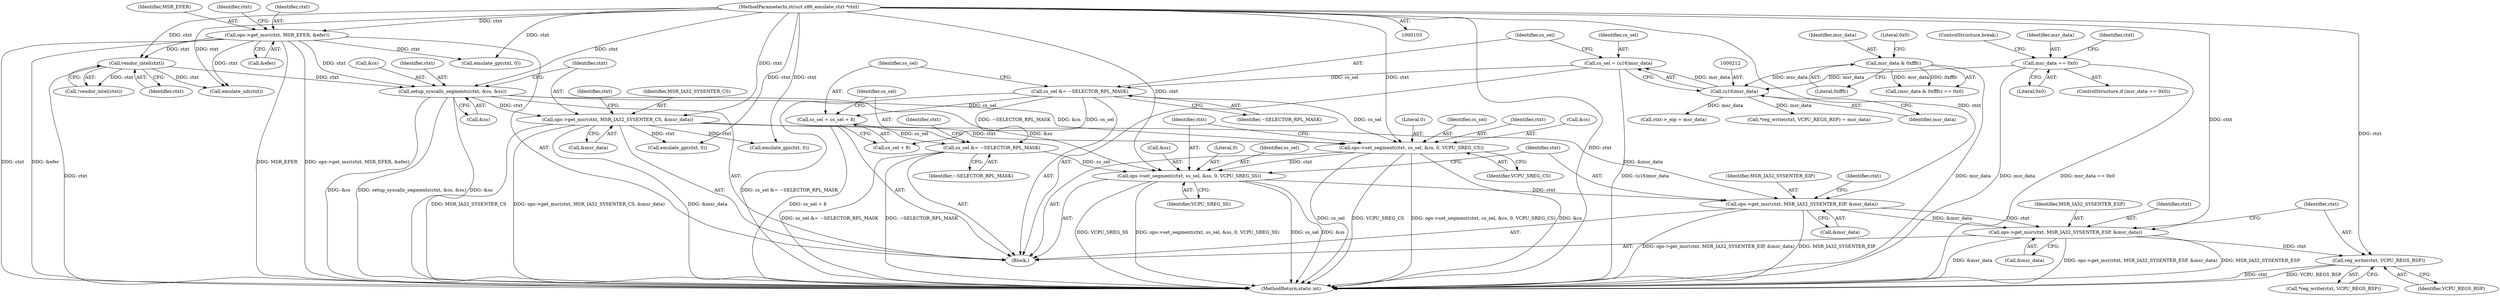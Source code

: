 digraph "1_linux_f3747379accba8e95d70cec0eae0582c8c182050@API" {
"1000277" [label="(Call,reg_write(ctxt, VCPU_REGS_RSP))"];
"1000270" [label="(Call,ops->get_msr(ctxt, MSR_IA32_SYSENTER_ESP, &msr_data))"];
"1000260" [label="(Call,ops->get_msr(ctxt, MSR_IA32_SYSENTER_EIP, &msr_data))"];
"1000253" [label="(Call,ops->set_segment(ctxt, ss_sel, &ss, 0, VCPU_SREG_SS))"];
"1000246" [label="(Call,ops->set_segment(ctxt, cs_sel, &cs, 0, VCPU_SREG_CS))"];
"1000167" [label="(Call,ops->get_msr(ctxt, MSR_IA32_SYSENTER_CS, &msr_data))"];
"1000161" [label="(Call,setup_syscalls_segments(ctxt, &cs, &ss))"];
"1000148" [label="(Call,vendor_intel(ctxt))"];
"1000121" [label="(Call,ops->get_msr(ctxt, MSR_EFER, &efer))"];
"1000104" [label="(MethodParameterIn,struct x86_emulate_ctxt *ctxt)"];
"1000214" [label="(Call,cs_sel &= ~SELECTOR_RPL_MASK)"];
"1000209" [label="(Call,cs_sel = (u16)msr_data)"];
"1000211" [label="(Call,(u16)msr_data)"];
"1000180" [label="(Call,msr_data & 0xfffc)"];
"1000191" [label="(Call,msr_data == 0x0)"];
"1000222" [label="(Call,ss_sel &= ~SELECTOR_RPL_MASK)"];
"1000217" [label="(Call,ss_sel = cs_sel + 8)"];
"1000161" [label="(Call,setup_syscalls_segments(ctxt, &cs, &ss))"];
"1000170" [label="(Call,&msr_data)"];
"1000165" [label="(Call,&ss)"];
"1000191" [label="(Call,msr_data == 0x0)"];
"1000210" [label="(Identifier,cs_sel)"];
"1000104" [label="(MethodParameterIn,struct x86_emulate_ctxt *ctxt)"];
"1000149" [label="(Identifier,ctxt)"];
"1000217" [label="(Call,ss_sel = cs_sel + 8)"];
"1000275" [label="(Call,*reg_write(ctxt, VCPU_REGS_RSP) = msr_data)"];
"1000273" [label="(Call,&msr_data)"];
"1000183" [label="(Literal,0x0)"];
"1000254" [label="(Identifier,ctxt)"];
"1000270" [label="(Call,ops->get_msr(ctxt, MSR_IA32_SYSENTER_ESP, &msr_data))"];
"1000262" [label="(Identifier,MSR_IA32_SYSENTER_EIP)"];
"1000253" [label="(Call,ops->set_segment(ctxt, ss_sel, &ss, 0, VCPU_SREG_SS))"];
"1000258" [label="(Literal,0)"];
"1000251" [label="(Literal,0)"];
"1000195" [label="(Call,emulate_gp(ctxt, 0))"];
"1000163" [label="(Call,&cs)"];
"1000180" [label="(Call,msr_data & 0xfffc)"];
"1000213" [label="(Identifier,msr_data)"];
"1000216" [label="(Identifier,~SELECTOR_RPL_MASK)"];
"1000219" [label="(Call,cs_sel + 8)"];
"1000182" [label="(Literal,0xfffc)"];
"1000255" [label="(Identifier,ss_sel)"];
"1000193" [label="(Literal,0x0)"];
"1000218" [label="(Identifier,ss_sel)"];
"1000223" [label="(Identifier,ss_sel)"];
"1000198" [label="(ControlStructure,break;)"];
"1000122" [label="(Identifier,ctxt)"];
"1000123" [label="(Identifier,MSR_EFER)"];
"1000272" [label="(Identifier,MSR_IA32_SYSENTER_ESP)"];
"1000279" [label="(Identifier,VCPU_REGS_RSP)"];
"1000271" [label="(Identifier,ctxt)"];
"1000179" [label="(Call,(msr_data & 0xfffc) == 0x0)"];
"1000224" [label="(Identifier,~SELECTOR_RPL_MASK)"];
"1000267" [label="(Identifier,ctxt)"];
"1000261" [label="(Identifier,ctxt)"];
"1000265" [label="(Call,ctxt->_eip = msr_data)"];
"1000214" [label="(Call,cs_sel &= ~SELECTOR_RPL_MASK)"];
"1000248" [label="(Identifier,cs_sel)"];
"1000209" [label="(Call,cs_sel = (u16)msr_data)"];
"1000181" [label="(Identifier,msr_data)"];
"1000190" [label="(ControlStructure,if (msr_data == 0x0))"];
"1000222" [label="(Call,ss_sel &= ~SELECTOR_RPL_MASK)"];
"1000151" [label="(Call,emulate_ud(ctxt))"];
"1000277" [label="(Call,reg_write(ctxt, VCPU_REGS_RSP))"];
"1000129" [label="(Identifier,ctxt)"];
"1000167" [label="(Call,ops->get_msr(ctxt, MSR_IA32_SYSENTER_CS, &msr_data))"];
"1000174" [label="(Identifier,ctxt)"];
"1000260" [label="(Call,ops->get_msr(ctxt, MSR_IA32_SYSENTER_EIP, &msr_data))"];
"1000124" [label="(Call,&efer)"];
"1000263" [label="(Call,&msr_data)"];
"1000162" [label="(Identifier,ctxt)"];
"1000148" [label="(Call,vendor_intel(ctxt))"];
"1000211" [label="(Call,(u16)msr_data)"];
"1000259" [label="(Identifier,VCPU_SREG_SS)"];
"1000256" [label="(Call,&ss)"];
"1000252" [label="(Identifier,VCPU_SREG_CS)"];
"1000185" [label="(Call,emulate_gp(ctxt, 0))"];
"1000147" [label="(Call,!vendor_intel(ctxt))"];
"1000192" [label="(Identifier,msr_data)"];
"1000229" [label="(Identifier,ctxt)"];
"1000169" [label="(Identifier,MSR_IA32_SYSENTER_CS)"];
"1000278" [label="(Identifier,ctxt)"];
"1000276" [label="(Call,*reg_write(ctxt, VCPU_REGS_RSP))"];
"1000121" [label="(Call,ops->get_msr(ctxt, MSR_EFER, &efer))"];
"1000283" [label="(MethodReturn,static int)"];
"1000133" [label="(Call,emulate_gp(ctxt, 0))"];
"1000215" [label="(Identifier,cs_sel)"];
"1000168" [label="(Identifier,ctxt)"];
"1000247" [label="(Identifier,ctxt)"];
"1000249" [label="(Call,&cs)"];
"1000105" [label="(Block,)"];
"1000246" [label="(Call,ops->set_segment(ctxt, cs_sel, &cs, 0, VCPU_SREG_CS))"];
"1000196" [label="(Identifier,ctxt)"];
"1000277" -> "1000276"  [label="AST: "];
"1000277" -> "1000279"  [label="CFG: "];
"1000278" -> "1000277"  [label="AST: "];
"1000279" -> "1000277"  [label="AST: "];
"1000276" -> "1000277"  [label="CFG: "];
"1000277" -> "1000283"  [label="DDG: ctxt"];
"1000277" -> "1000283"  [label="DDG: VCPU_REGS_RSP"];
"1000270" -> "1000277"  [label="DDG: ctxt"];
"1000104" -> "1000277"  [label="DDG: ctxt"];
"1000270" -> "1000105"  [label="AST: "];
"1000270" -> "1000273"  [label="CFG: "];
"1000271" -> "1000270"  [label="AST: "];
"1000272" -> "1000270"  [label="AST: "];
"1000273" -> "1000270"  [label="AST: "];
"1000278" -> "1000270"  [label="CFG: "];
"1000270" -> "1000283"  [label="DDG: &msr_data"];
"1000270" -> "1000283"  [label="DDG: ops->get_msr(ctxt, MSR_IA32_SYSENTER_ESP, &msr_data)"];
"1000270" -> "1000283"  [label="DDG: MSR_IA32_SYSENTER_ESP"];
"1000260" -> "1000270"  [label="DDG: ctxt"];
"1000260" -> "1000270"  [label="DDG: &msr_data"];
"1000104" -> "1000270"  [label="DDG: ctxt"];
"1000260" -> "1000105"  [label="AST: "];
"1000260" -> "1000263"  [label="CFG: "];
"1000261" -> "1000260"  [label="AST: "];
"1000262" -> "1000260"  [label="AST: "];
"1000263" -> "1000260"  [label="AST: "];
"1000267" -> "1000260"  [label="CFG: "];
"1000260" -> "1000283"  [label="DDG: ops->get_msr(ctxt, MSR_IA32_SYSENTER_EIP, &msr_data)"];
"1000260" -> "1000283"  [label="DDG: MSR_IA32_SYSENTER_EIP"];
"1000253" -> "1000260"  [label="DDG: ctxt"];
"1000104" -> "1000260"  [label="DDG: ctxt"];
"1000167" -> "1000260"  [label="DDG: &msr_data"];
"1000253" -> "1000105"  [label="AST: "];
"1000253" -> "1000259"  [label="CFG: "];
"1000254" -> "1000253"  [label="AST: "];
"1000255" -> "1000253"  [label="AST: "];
"1000256" -> "1000253"  [label="AST: "];
"1000258" -> "1000253"  [label="AST: "];
"1000259" -> "1000253"  [label="AST: "];
"1000261" -> "1000253"  [label="CFG: "];
"1000253" -> "1000283"  [label="DDG: VCPU_SREG_SS"];
"1000253" -> "1000283"  [label="DDG: ops->set_segment(ctxt, ss_sel, &ss, 0, VCPU_SREG_SS)"];
"1000253" -> "1000283"  [label="DDG: ss_sel"];
"1000253" -> "1000283"  [label="DDG: &ss"];
"1000246" -> "1000253"  [label="DDG: ctxt"];
"1000104" -> "1000253"  [label="DDG: ctxt"];
"1000222" -> "1000253"  [label="DDG: ss_sel"];
"1000161" -> "1000253"  [label="DDG: &ss"];
"1000246" -> "1000105"  [label="AST: "];
"1000246" -> "1000252"  [label="CFG: "];
"1000247" -> "1000246"  [label="AST: "];
"1000248" -> "1000246"  [label="AST: "];
"1000249" -> "1000246"  [label="AST: "];
"1000251" -> "1000246"  [label="AST: "];
"1000252" -> "1000246"  [label="AST: "];
"1000254" -> "1000246"  [label="CFG: "];
"1000246" -> "1000283"  [label="DDG: cs_sel"];
"1000246" -> "1000283"  [label="DDG: VCPU_SREG_CS"];
"1000246" -> "1000283"  [label="DDG: ops->set_segment(ctxt, cs_sel, &cs, 0, VCPU_SREG_CS)"];
"1000246" -> "1000283"  [label="DDG: &cs"];
"1000167" -> "1000246"  [label="DDG: ctxt"];
"1000104" -> "1000246"  [label="DDG: ctxt"];
"1000214" -> "1000246"  [label="DDG: cs_sel"];
"1000161" -> "1000246"  [label="DDG: &cs"];
"1000167" -> "1000105"  [label="AST: "];
"1000167" -> "1000170"  [label="CFG: "];
"1000168" -> "1000167"  [label="AST: "];
"1000169" -> "1000167"  [label="AST: "];
"1000170" -> "1000167"  [label="AST: "];
"1000174" -> "1000167"  [label="CFG: "];
"1000167" -> "1000283"  [label="DDG: MSR_IA32_SYSENTER_CS"];
"1000167" -> "1000283"  [label="DDG: ops->get_msr(ctxt, MSR_IA32_SYSENTER_CS, &msr_data)"];
"1000167" -> "1000283"  [label="DDG: &msr_data"];
"1000161" -> "1000167"  [label="DDG: ctxt"];
"1000104" -> "1000167"  [label="DDG: ctxt"];
"1000167" -> "1000185"  [label="DDG: ctxt"];
"1000167" -> "1000195"  [label="DDG: ctxt"];
"1000161" -> "1000105"  [label="AST: "];
"1000161" -> "1000165"  [label="CFG: "];
"1000162" -> "1000161"  [label="AST: "];
"1000163" -> "1000161"  [label="AST: "];
"1000165" -> "1000161"  [label="AST: "];
"1000168" -> "1000161"  [label="CFG: "];
"1000161" -> "1000283"  [label="DDG: &cs"];
"1000161" -> "1000283"  [label="DDG: setup_syscalls_segments(ctxt, &cs, &ss)"];
"1000161" -> "1000283"  [label="DDG: &ss"];
"1000148" -> "1000161"  [label="DDG: ctxt"];
"1000121" -> "1000161"  [label="DDG: ctxt"];
"1000104" -> "1000161"  [label="DDG: ctxt"];
"1000148" -> "1000147"  [label="AST: "];
"1000148" -> "1000149"  [label="CFG: "];
"1000149" -> "1000148"  [label="AST: "];
"1000147" -> "1000148"  [label="CFG: "];
"1000148" -> "1000283"  [label="DDG: ctxt"];
"1000148" -> "1000147"  [label="DDG: ctxt"];
"1000121" -> "1000148"  [label="DDG: ctxt"];
"1000104" -> "1000148"  [label="DDG: ctxt"];
"1000148" -> "1000151"  [label="DDG: ctxt"];
"1000121" -> "1000105"  [label="AST: "];
"1000121" -> "1000124"  [label="CFG: "];
"1000122" -> "1000121"  [label="AST: "];
"1000123" -> "1000121"  [label="AST: "];
"1000124" -> "1000121"  [label="AST: "];
"1000129" -> "1000121"  [label="CFG: "];
"1000121" -> "1000283"  [label="DDG: MSR_EFER"];
"1000121" -> "1000283"  [label="DDG: ops->get_msr(ctxt, MSR_EFER, &efer)"];
"1000121" -> "1000283"  [label="DDG: ctxt"];
"1000121" -> "1000283"  [label="DDG: &efer"];
"1000104" -> "1000121"  [label="DDG: ctxt"];
"1000121" -> "1000133"  [label="DDG: ctxt"];
"1000121" -> "1000151"  [label="DDG: ctxt"];
"1000104" -> "1000103"  [label="AST: "];
"1000104" -> "1000283"  [label="DDG: ctxt"];
"1000104" -> "1000133"  [label="DDG: ctxt"];
"1000104" -> "1000151"  [label="DDG: ctxt"];
"1000104" -> "1000185"  [label="DDG: ctxt"];
"1000104" -> "1000195"  [label="DDG: ctxt"];
"1000214" -> "1000105"  [label="AST: "];
"1000214" -> "1000216"  [label="CFG: "];
"1000215" -> "1000214"  [label="AST: "];
"1000216" -> "1000214"  [label="AST: "];
"1000218" -> "1000214"  [label="CFG: "];
"1000214" -> "1000283"  [label="DDG: cs_sel &= ~SELECTOR_RPL_MASK"];
"1000209" -> "1000214"  [label="DDG: cs_sel"];
"1000214" -> "1000217"  [label="DDG: cs_sel"];
"1000214" -> "1000219"  [label="DDG: cs_sel"];
"1000214" -> "1000222"  [label="DDG: ~SELECTOR_RPL_MASK"];
"1000209" -> "1000105"  [label="AST: "];
"1000209" -> "1000211"  [label="CFG: "];
"1000210" -> "1000209"  [label="AST: "];
"1000211" -> "1000209"  [label="AST: "];
"1000215" -> "1000209"  [label="CFG: "];
"1000209" -> "1000283"  [label="DDG: (u16)msr_data"];
"1000211" -> "1000209"  [label="DDG: msr_data"];
"1000211" -> "1000213"  [label="CFG: "];
"1000212" -> "1000211"  [label="AST: "];
"1000213" -> "1000211"  [label="AST: "];
"1000180" -> "1000211"  [label="DDG: msr_data"];
"1000191" -> "1000211"  [label="DDG: msr_data"];
"1000211" -> "1000265"  [label="DDG: msr_data"];
"1000211" -> "1000275"  [label="DDG: msr_data"];
"1000180" -> "1000179"  [label="AST: "];
"1000180" -> "1000182"  [label="CFG: "];
"1000181" -> "1000180"  [label="AST: "];
"1000182" -> "1000180"  [label="AST: "];
"1000183" -> "1000180"  [label="CFG: "];
"1000180" -> "1000283"  [label="DDG: msr_data"];
"1000180" -> "1000179"  [label="DDG: msr_data"];
"1000180" -> "1000179"  [label="DDG: 0xfffc"];
"1000191" -> "1000190"  [label="AST: "];
"1000191" -> "1000193"  [label="CFG: "];
"1000192" -> "1000191"  [label="AST: "];
"1000193" -> "1000191"  [label="AST: "];
"1000196" -> "1000191"  [label="CFG: "];
"1000198" -> "1000191"  [label="CFG: "];
"1000191" -> "1000283"  [label="DDG: msr_data == 0x0"];
"1000191" -> "1000283"  [label="DDG: msr_data"];
"1000222" -> "1000105"  [label="AST: "];
"1000222" -> "1000224"  [label="CFG: "];
"1000223" -> "1000222"  [label="AST: "];
"1000224" -> "1000222"  [label="AST: "];
"1000229" -> "1000222"  [label="CFG: "];
"1000222" -> "1000283"  [label="DDG: ss_sel &= ~SELECTOR_RPL_MASK"];
"1000222" -> "1000283"  [label="DDG: ~SELECTOR_RPL_MASK"];
"1000217" -> "1000222"  [label="DDG: ss_sel"];
"1000217" -> "1000105"  [label="AST: "];
"1000217" -> "1000219"  [label="CFG: "];
"1000218" -> "1000217"  [label="AST: "];
"1000219" -> "1000217"  [label="AST: "];
"1000223" -> "1000217"  [label="CFG: "];
"1000217" -> "1000283"  [label="DDG: cs_sel + 8"];
}
